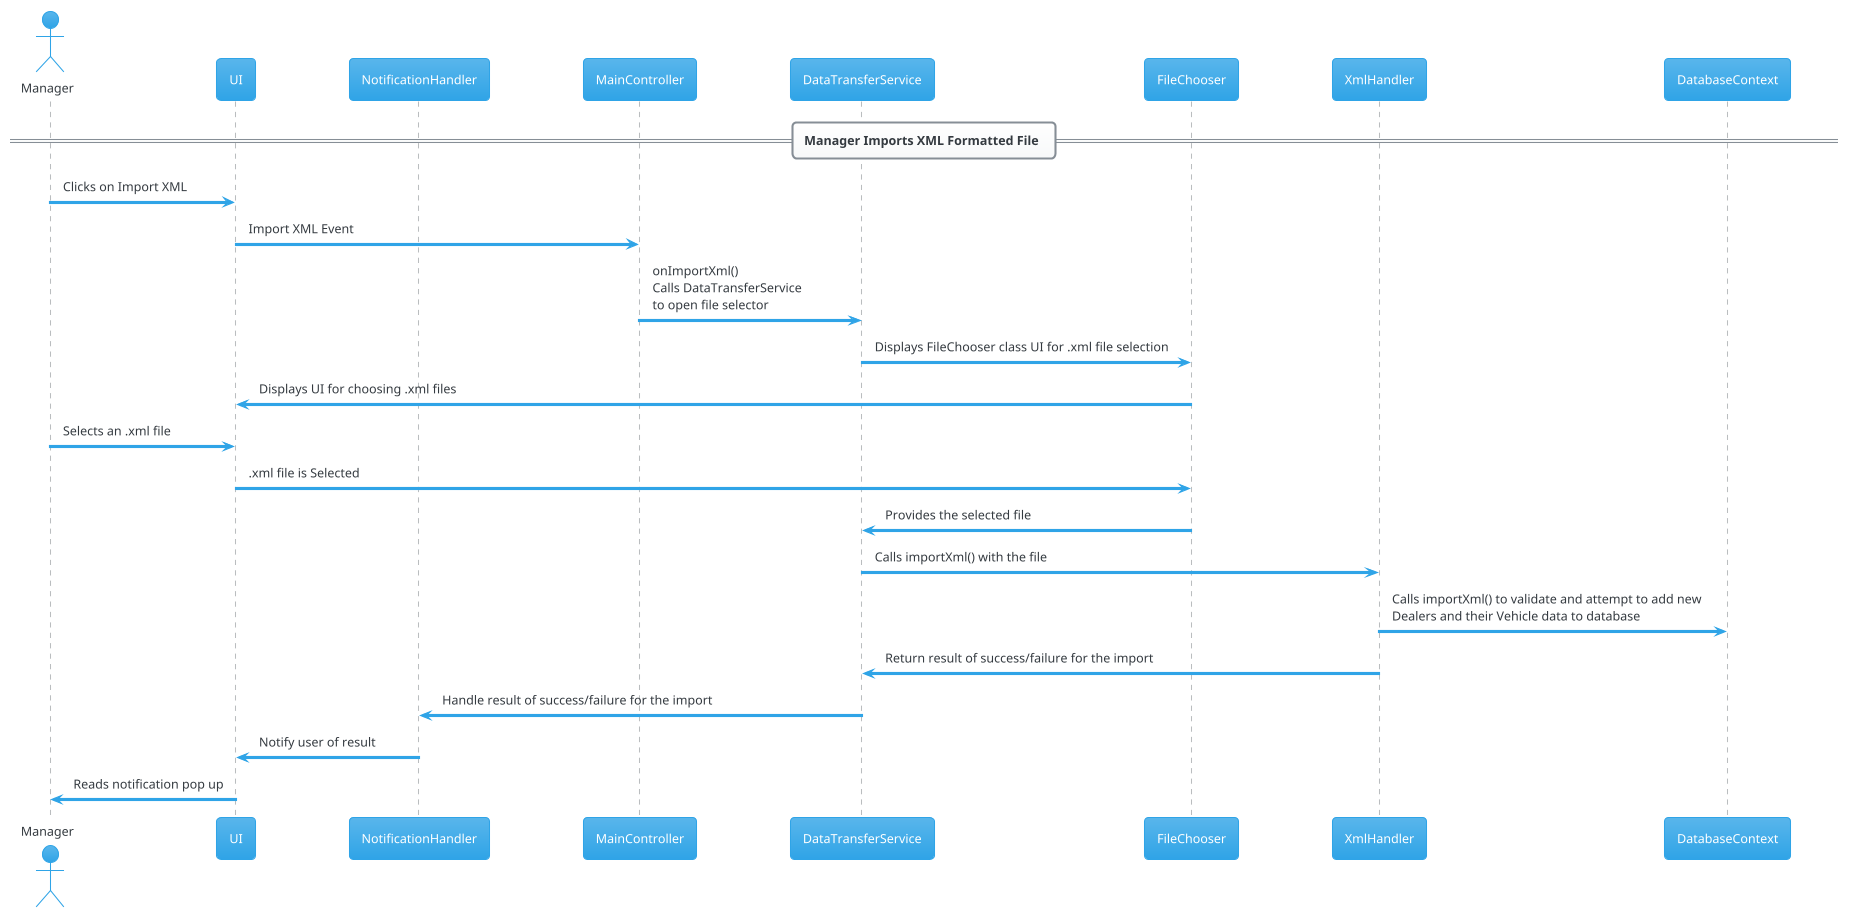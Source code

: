 @startuml
!theme cerulean

actor Manager
participant UI
participant NotificationHandler
participant MainController
participant DataTransferService
participant FileChooser
participant XmlHandler
participant DatabaseContext

== Manager Imports XML Formatted File ==

Manager -> UI: Clicks on Import XML
UI -> MainController: Import XML Event
MainController -> DataTransferService: onImportXml()\nCalls DataTransferService\nto open file selector
DataTransferService -> FileChooser: Displays FileChooser class UI for .xml file selection
FileChooser -> UI: Displays UI for choosing .xml files
Manager -> UI: Selects an .xml file
UI -> FileChooser: .xml file is Selected
FileChooser -> DataTransferService: Provides the selected file
DataTransferService -> XmlHandler: Calls importXml() with the file
XmlHandler -> DatabaseContext: Calls importXml() to validate and attempt to add new \nDealers and their Vehicle data to database
XmlHandler -> DataTransferService: Return result of success/failure for the import
DataTransferService -> NotificationHandler: Handle result of success/failure for the import
NotificationHandler -> UI: Notify user of result
UI -> Manager: Reads notification pop up
@enduml